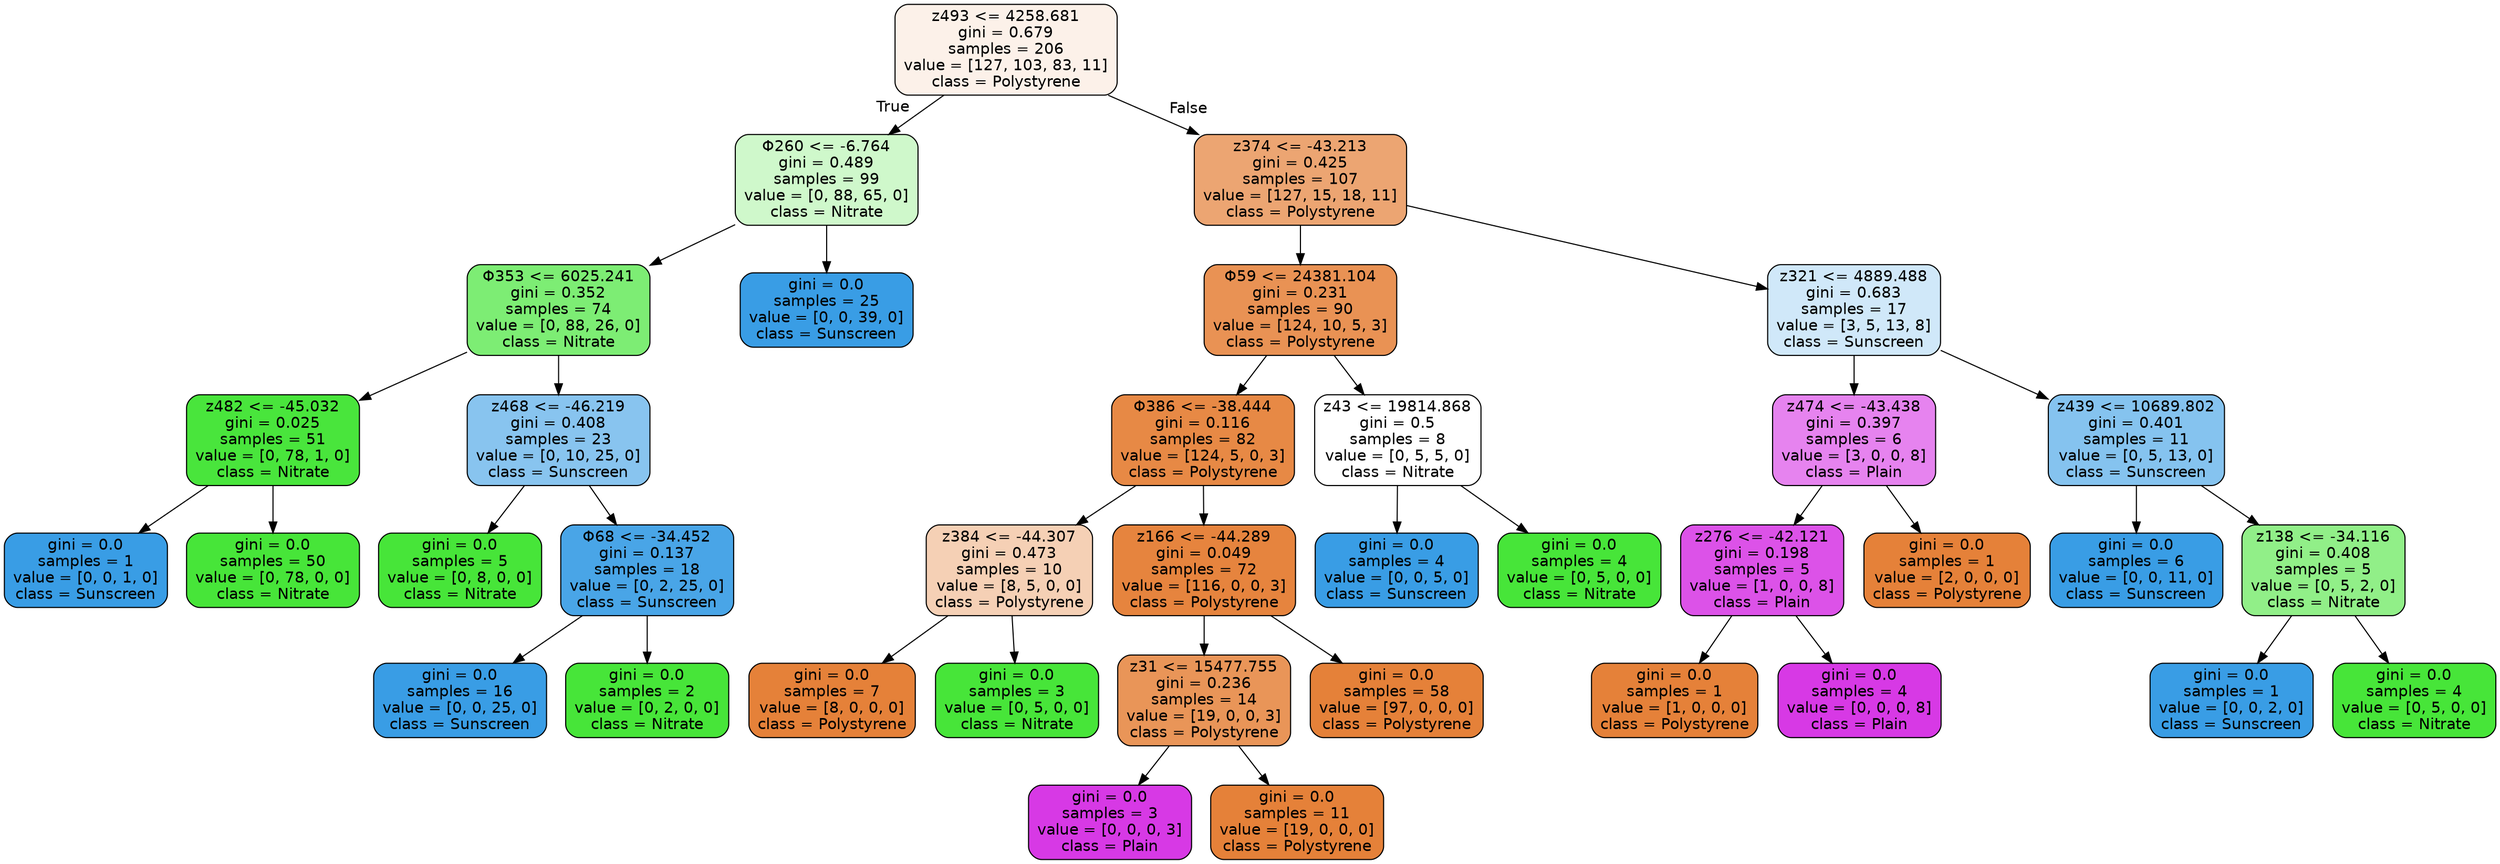 digraph Tree {
node [shape=box, style="filled, rounded", color="black", fontname="helvetica"] ;
edge [fontname="helvetica"] ;
0 [label="z493 <= 4258.681\ngini = 0.679\nsamples = 206\nvalue = [127, 103, 83, 11]\nclass = Polystyrene", fillcolor="#fcf1e9"] ;
1 [label="Φ260 <= -6.764\ngini = 0.489\nsamples = 99\nvalue = [0, 88, 65, 0]\nclass = Nitrate", fillcolor="#cff8cb"] ;
0 -> 1 [labeldistance=2.5, labelangle=45, headlabel="True"] ;
2 [label="Φ353 <= 6025.241\ngini = 0.352\nsamples = 74\nvalue = [0, 88, 26, 0]\nclass = Nitrate", fillcolor="#7ded74"] ;
1 -> 2 ;
3 [label="z482 <= -45.032\ngini = 0.025\nsamples = 51\nvalue = [0, 78, 1, 0]\nclass = Nitrate", fillcolor="#49e53c"] ;
2 -> 3 ;
4 [label="gini = 0.0\nsamples = 1\nvalue = [0, 0, 1, 0]\nclass = Sunscreen", fillcolor="#399de5"] ;
3 -> 4 ;
5 [label="gini = 0.0\nsamples = 50\nvalue = [0, 78, 0, 0]\nclass = Nitrate", fillcolor="#47e539"] ;
3 -> 5 ;
6 [label="z468 <= -46.219\ngini = 0.408\nsamples = 23\nvalue = [0, 10, 25, 0]\nclass = Sunscreen", fillcolor="#88c4ef"] ;
2 -> 6 ;
7 [label="gini = 0.0\nsamples = 5\nvalue = [0, 8, 0, 0]\nclass = Nitrate", fillcolor="#47e539"] ;
6 -> 7 ;
8 [label="Φ68 <= -34.452\ngini = 0.137\nsamples = 18\nvalue = [0, 2, 25, 0]\nclass = Sunscreen", fillcolor="#49a5e7"] ;
6 -> 8 ;
9 [label="gini = 0.0\nsamples = 16\nvalue = [0, 0, 25, 0]\nclass = Sunscreen", fillcolor="#399de5"] ;
8 -> 9 ;
10 [label="gini = 0.0\nsamples = 2\nvalue = [0, 2, 0, 0]\nclass = Nitrate", fillcolor="#47e539"] ;
8 -> 10 ;
11 [label="gini = 0.0\nsamples = 25\nvalue = [0, 0, 39, 0]\nclass = Sunscreen", fillcolor="#399de5"] ;
1 -> 11 ;
12 [label="z374 <= -43.213\ngini = 0.425\nsamples = 107\nvalue = [127, 15, 18, 11]\nclass = Polystyrene", fillcolor="#eca572"] ;
0 -> 12 [labeldistance=2.5, labelangle=-45, headlabel="False"] ;
13 [label="Φ59 <= 24381.104\ngini = 0.231\nsamples = 90\nvalue = [124, 10, 5, 3]\nclass = Polystyrene", fillcolor="#e99254"] ;
12 -> 13 ;
14 [label="Φ386 <= -38.444\ngini = 0.116\nsamples = 82\nvalue = [124, 5, 0, 3]\nclass = Polystyrene", fillcolor="#e78945"] ;
13 -> 14 ;
15 [label="z384 <= -44.307\ngini = 0.473\nsamples = 10\nvalue = [8, 5, 0, 0]\nclass = Polystyrene", fillcolor="#f5d0b5"] ;
14 -> 15 ;
16 [label="gini = 0.0\nsamples = 7\nvalue = [8, 0, 0, 0]\nclass = Polystyrene", fillcolor="#e58139"] ;
15 -> 16 ;
17 [label="gini = 0.0\nsamples = 3\nvalue = [0, 5, 0, 0]\nclass = Nitrate", fillcolor="#47e539"] ;
15 -> 17 ;
18 [label="z166 <= -44.289\ngini = 0.049\nsamples = 72\nvalue = [116, 0, 0, 3]\nclass = Polystyrene", fillcolor="#e6843e"] ;
14 -> 18 ;
19 [label="z31 <= 15477.755\ngini = 0.236\nsamples = 14\nvalue = [19, 0, 0, 3]\nclass = Polystyrene", fillcolor="#e99558"] ;
18 -> 19 ;
20 [label="gini = 0.0\nsamples = 3\nvalue = [0, 0, 0, 3]\nclass = Plain", fillcolor="#d739e5"] ;
19 -> 20 ;
21 [label="gini = 0.0\nsamples = 11\nvalue = [19, 0, 0, 0]\nclass = Polystyrene", fillcolor="#e58139"] ;
19 -> 21 ;
22 [label="gini = 0.0\nsamples = 58\nvalue = [97, 0, 0, 0]\nclass = Polystyrene", fillcolor="#e58139"] ;
18 -> 22 ;
23 [label="z43 <= 19814.868\ngini = 0.5\nsamples = 8\nvalue = [0, 5, 5, 0]\nclass = Nitrate", fillcolor="#ffffff"] ;
13 -> 23 ;
24 [label="gini = 0.0\nsamples = 4\nvalue = [0, 0, 5, 0]\nclass = Sunscreen", fillcolor="#399de5"] ;
23 -> 24 ;
25 [label="gini = 0.0\nsamples = 4\nvalue = [0, 5, 0, 0]\nclass = Nitrate", fillcolor="#47e539"] ;
23 -> 25 ;
26 [label="z321 <= 4889.488\ngini = 0.683\nsamples = 17\nvalue = [3, 5, 13, 8]\nclass = Sunscreen", fillcolor="#d0e8f9"] ;
12 -> 26 ;
27 [label="z474 <= -43.438\ngini = 0.397\nsamples = 6\nvalue = [3, 0, 0, 8]\nclass = Plain", fillcolor="#e683ef"] ;
26 -> 27 ;
28 [label="z276 <= -42.121\ngini = 0.198\nsamples = 5\nvalue = [1, 0, 0, 8]\nclass = Plain", fillcolor="#dc52e8"] ;
27 -> 28 ;
29 [label="gini = 0.0\nsamples = 1\nvalue = [1, 0, 0, 0]\nclass = Polystyrene", fillcolor="#e58139"] ;
28 -> 29 ;
30 [label="gini = 0.0\nsamples = 4\nvalue = [0, 0, 0, 8]\nclass = Plain", fillcolor="#d739e5"] ;
28 -> 30 ;
31 [label="gini = 0.0\nsamples = 1\nvalue = [2, 0, 0, 0]\nclass = Polystyrene", fillcolor="#e58139"] ;
27 -> 31 ;
32 [label="z439 <= 10689.802\ngini = 0.401\nsamples = 11\nvalue = [0, 5, 13, 0]\nclass = Sunscreen", fillcolor="#85c3ef"] ;
26 -> 32 ;
33 [label="gini = 0.0\nsamples = 6\nvalue = [0, 0, 11, 0]\nclass = Sunscreen", fillcolor="#399de5"] ;
32 -> 33 ;
34 [label="z138 <= -34.116\ngini = 0.408\nsamples = 5\nvalue = [0, 5, 2, 0]\nclass = Nitrate", fillcolor="#91ef88"] ;
32 -> 34 ;
35 [label="gini = 0.0\nsamples = 1\nvalue = [0, 0, 2, 0]\nclass = Sunscreen", fillcolor="#399de5"] ;
34 -> 35 ;
36 [label="gini = 0.0\nsamples = 4\nvalue = [0, 5, 0, 0]\nclass = Nitrate", fillcolor="#47e539"] ;
34 -> 36 ;
}
